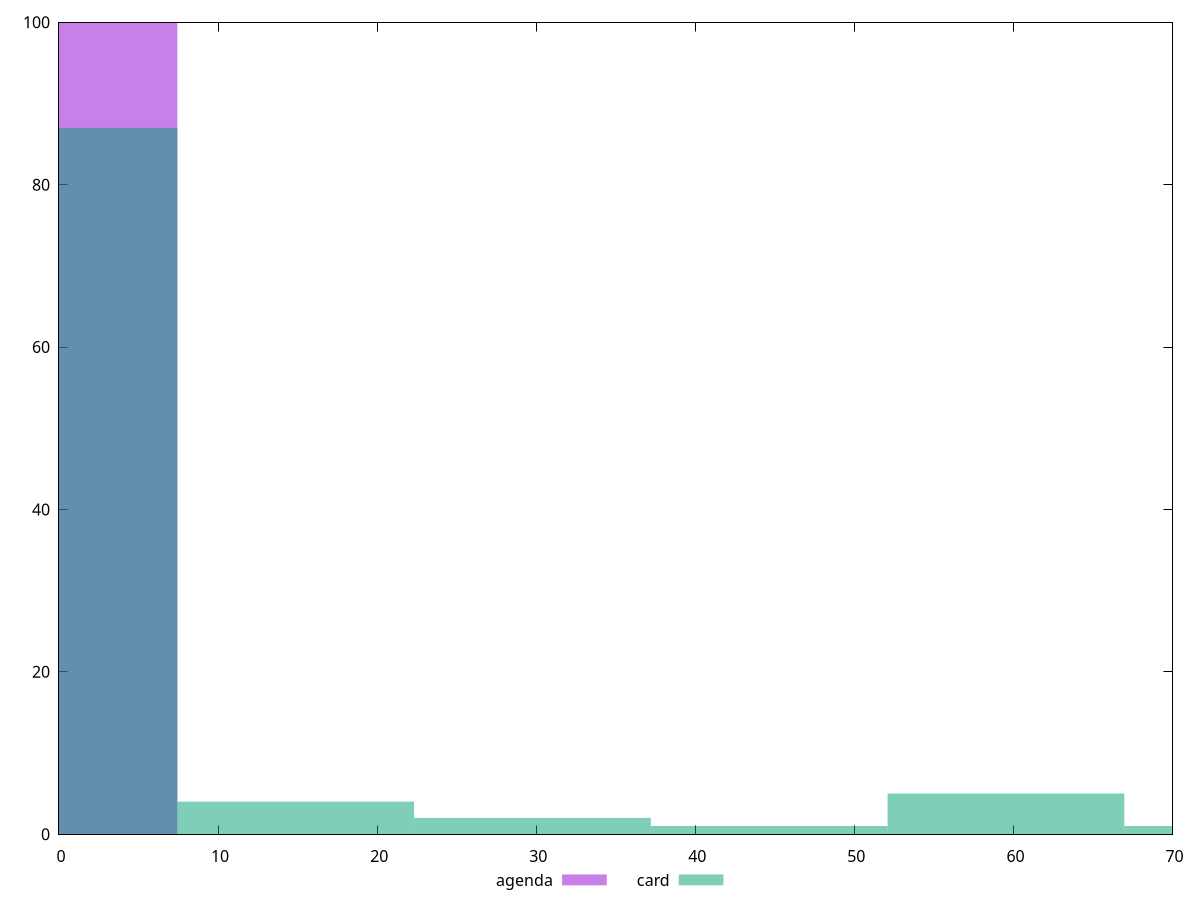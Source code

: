 reset

$agenda <<EOF
0 100
EOF

$card <<EOF
44.647714433295015 1
0 87
59.53028591106002 5
14.882571477765005 4
29.76514295553001 2
74.41285738882502 1
EOF

set key outside below
set boxwidth 14.882571477765005
set xrange [0:70]
set yrange [0:100]
set trange [0:100]
set style fill transparent solid 0.5 noborder
set terminal svg size 640, 500 enhanced background rgb 'white'
set output "reports/report_00031_2021-02-24T23-18-18.084Z/unused-css-rules/comparison/histogram/1_vs_2.svg"

plot $agenda title "agenda" with boxes, \
     $card title "card" with boxes

reset
